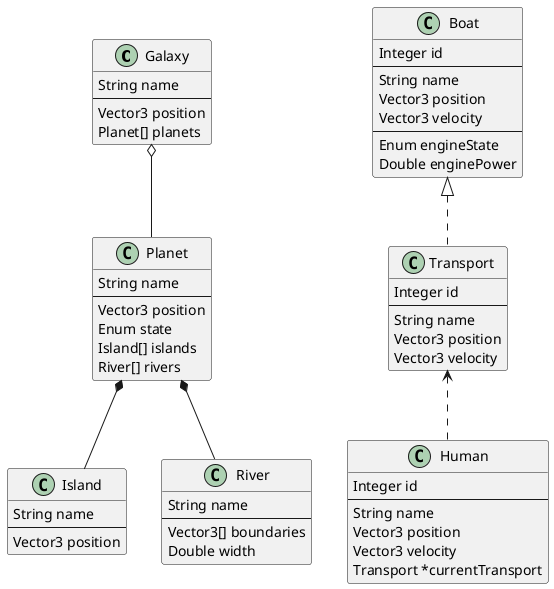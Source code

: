 @startuml models

Galaxy o-- Planet
' Moon *-- Planet
' Sattelite *-- Planet

Planet *-- Island
Planet *-- River
' Planet *-- Mountain

Boat <|.. Transport

Transport <.. Human

class Galaxy {
    String name
    ---
    Vector3 position
    ' Vector3 velocity
    Planet[] planets
}

class Planet {
    String name
    ---
    Vector3 position
    ' Vector3 velocity
    Enum state
    Island[] islands
    River[] rivers
}

class Island {
    String name
    ---
    Vector3 position
    ' Double area
}

class River {
    String name
    ---
    Vector3[] boundaries
    Double width
}

class Human {
    Integer id
    ---
    String name
    Vector3 position
    Vector3 velocity
    Transport *currentTransport
}

class Transport {
    Integer id
    ---
    String name
    Vector3 position
    Vector3 velocity
}

class Boat {
    Integer id
    ---
    String name
    Vector3 position
    Vector3 velocity
    ---
    Enum engineState
    Double enginePower
}

@enduml
